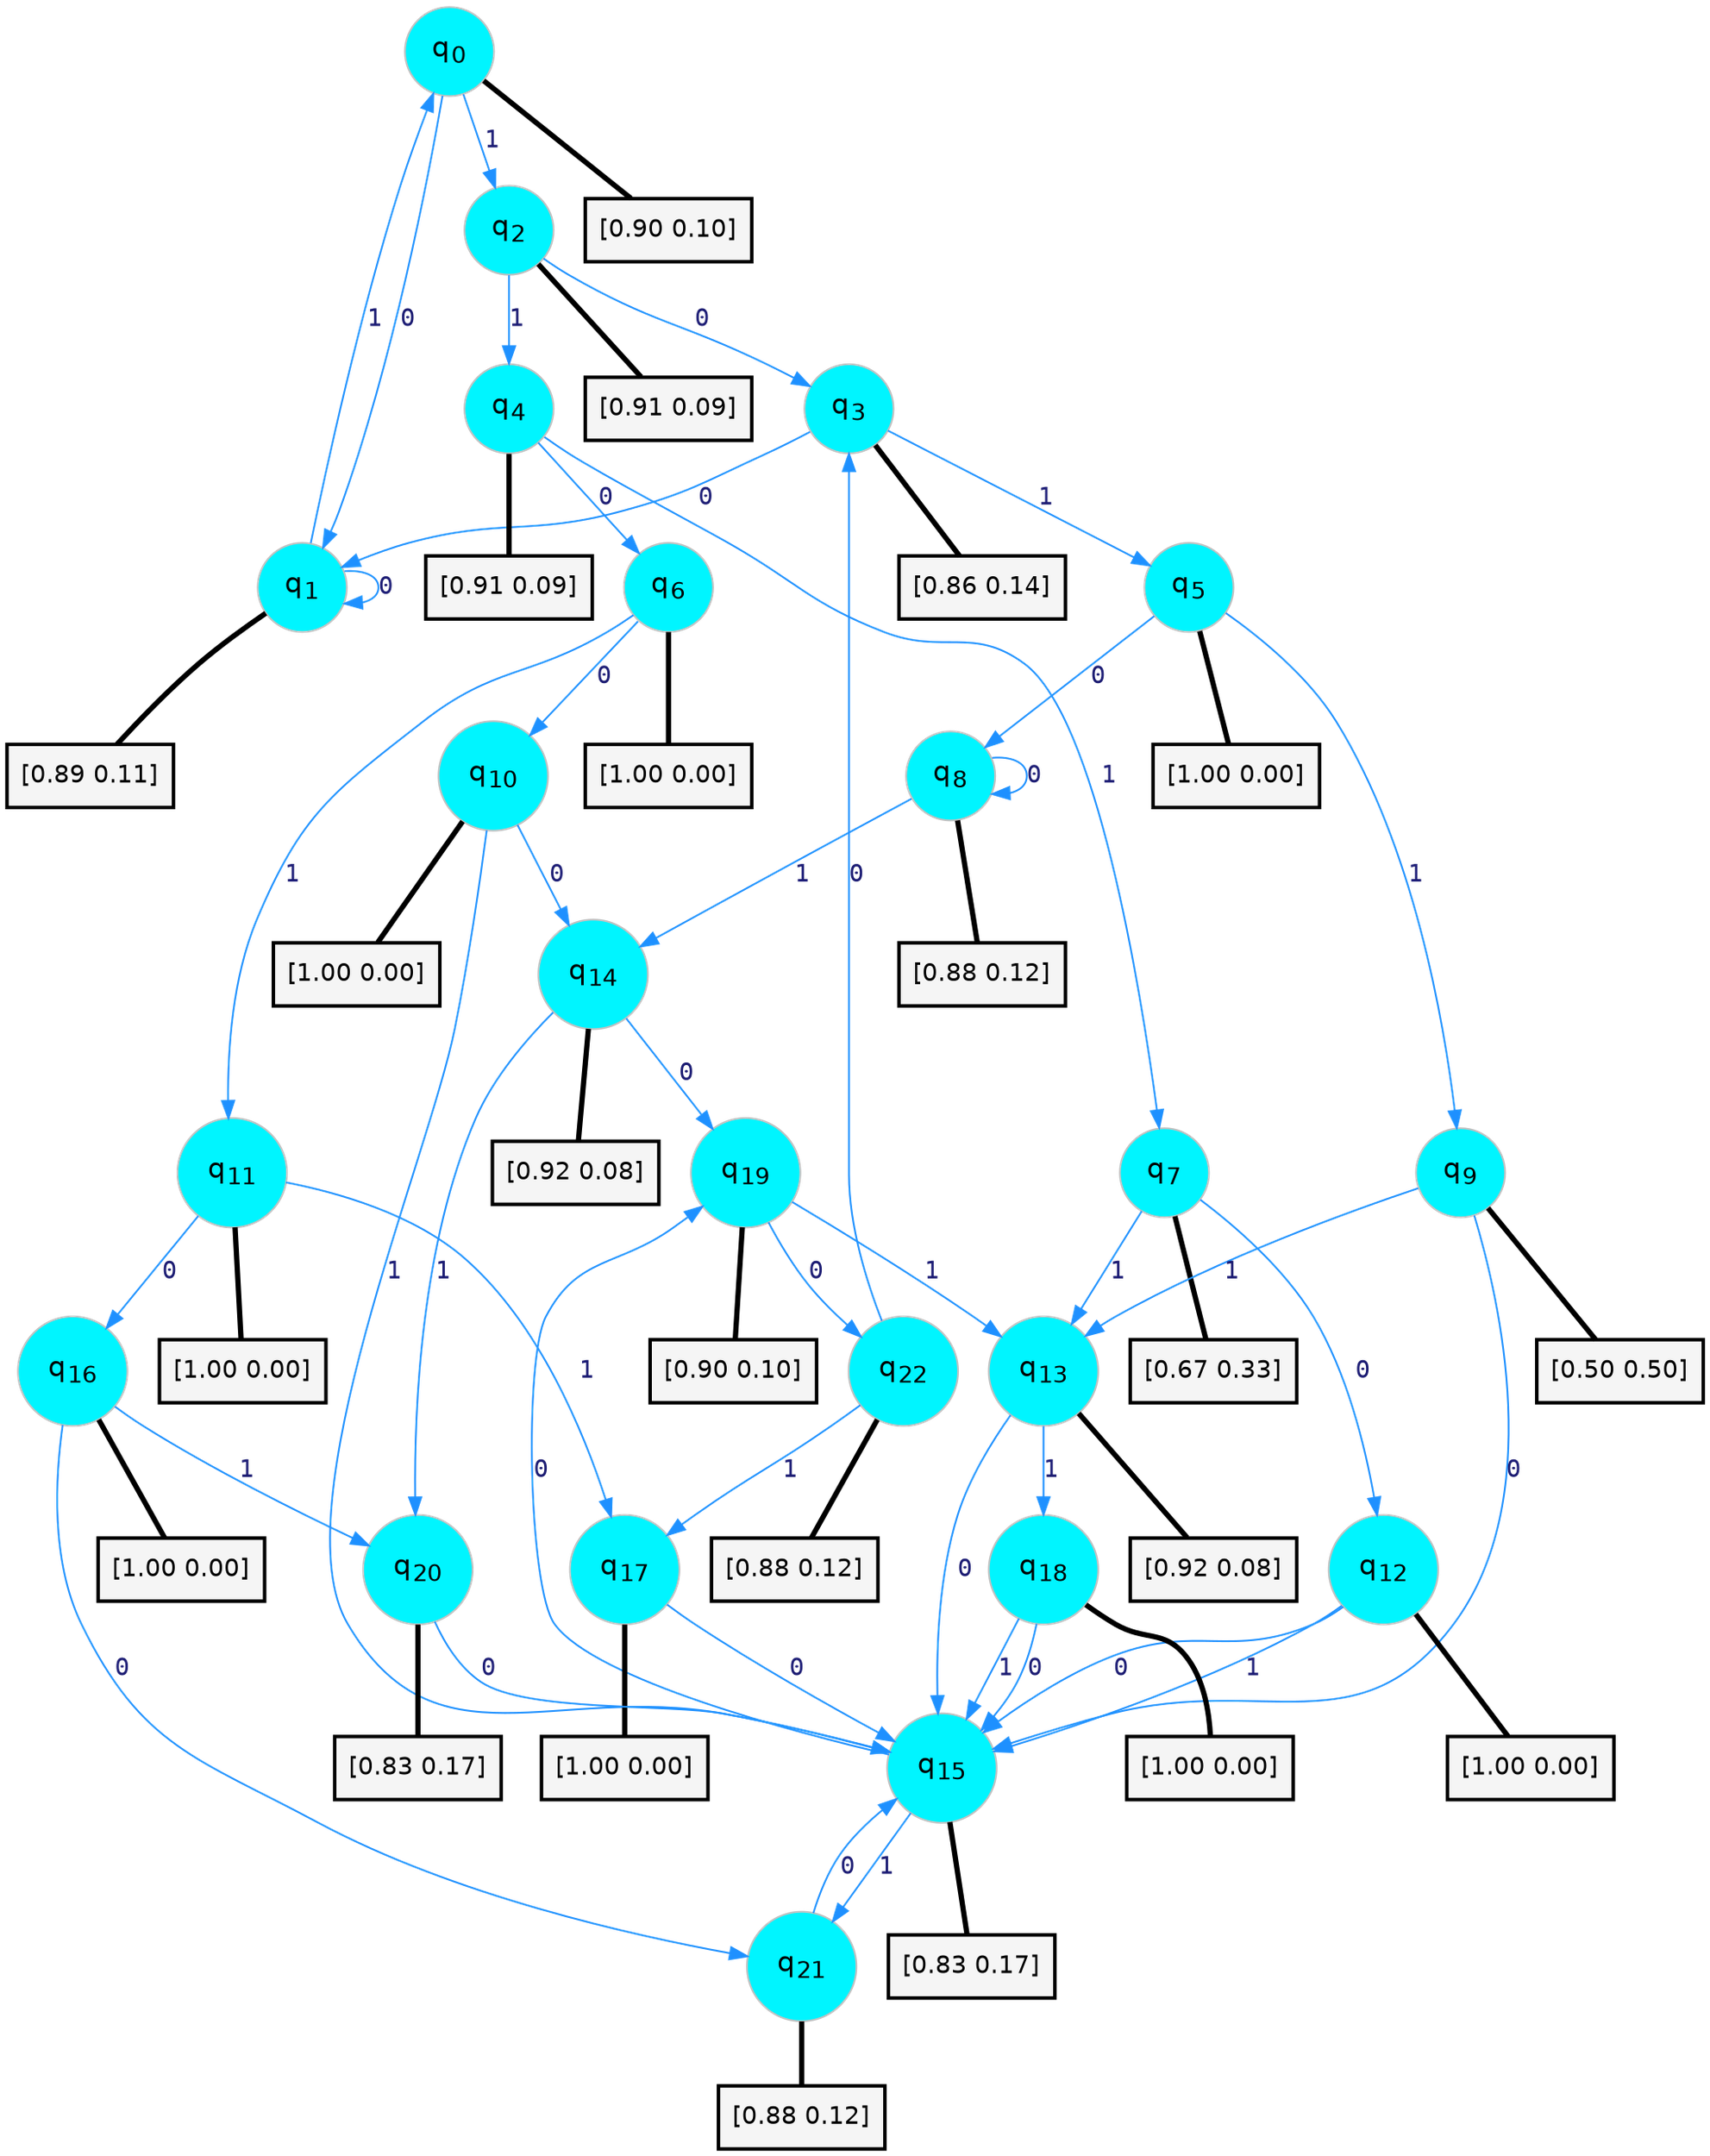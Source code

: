 digraph G {
graph [
bgcolor=transparent, dpi=300, rankdir=TD, size="40,25"];
node [
color=gray, fillcolor=turquoise1, fontcolor=black, fontname=Helvetica, fontsize=16, fontweight=bold, shape=circle, style=filled];
edge [
arrowsize=1, color=dodgerblue1, fontcolor=midnightblue, fontname=courier, fontweight=bold, penwidth=1, style=solid, weight=20];
0[label=<q<SUB>0</SUB>>];
1[label=<q<SUB>1</SUB>>];
2[label=<q<SUB>2</SUB>>];
3[label=<q<SUB>3</SUB>>];
4[label=<q<SUB>4</SUB>>];
5[label=<q<SUB>5</SUB>>];
6[label=<q<SUB>6</SUB>>];
7[label=<q<SUB>7</SUB>>];
8[label=<q<SUB>8</SUB>>];
9[label=<q<SUB>9</SUB>>];
10[label=<q<SUB>10</SUB>>];
11[label=<q<SUB>11</SUB>>];
12[label=<q<SUB>12</SUB>>];
13[label=<q<SUB>13</SUB>>];
14[label=<q<SUB>14</SUB>>];
15[label=<q<SUB>15</SUB>>];
16[label=<q<SUB>16</SUB>>];
17[label=<q<SUB>17</SUB>>];
18[label=<q<SUB>18</SUB>>];
19[label=<q<SUB>19</SUB>>];
20[label=<q<SUB>20</SUB>>];
21[label=<q<SUB>21</SUB>>];
22[label=<q<SUB>22</SUB>>];
23[label="[0.90 0.10]", shape=box,fontcolor=black, fontname=Helvetica, fontsize=14, penwidth=2, fillcolor=whitesmoke,color=black];
24[label="[0.89 0.11]", shape=box,fontcolor=black, fontname=Helvetica, fontsize=14, penwidth=2, fillcolor=whitesmoke,color=black];
25[label="[0.91 0.09]", shape=box,fontcolor=black, fontname=Helvetica, fontsize=14, penwidth=2, fillcolor=whitesmoke,color=black];
26[label="[0.86 0.14]", shape=box,fontcolor=black, fontname=Helvetica, fontsize=14, penwidth=2, fillcolor=whitesmoke,color=black];
27[label="[0.91 0.09]", shape=box,fontcolor=black, fontname=Helvetica, fontsize=14, penwidth=2, fillcolor=whitesmoke,color=black];
28[label="[1.00 0.00]", shape=box,fontcolor=black, fontname=Helvetica, fontsize=14, penwidth=2, fillcolor=whitesmoke,color=black];
29[label="[1.00 0.00]", shape=box,fontcolor=black, fontname=Helvetica, fontsize=14, penwidth=2, fillcolor=whitesmoke,color=black];
30[label="[0.67 0.33]", shape=box,fontcolor=black, fontname=Helvetica, fontsize=14, penwidth=2, fillcolor=whitesmoke,color=black];
31[label="[0.88 0.12]", shape=box,fontcolor=black, fontname=Helvetica, fontsize=14, penwidth=2, fillcolor=whitesmoke,color=black];
32[label="[0.50 0.50]", shape=box,fontcolor=black, fontname=Helvetica, fontsize=14, penwidth=2, fillcolor=whitesmoke,color=black];
33[label="[1.00 0.00]", shape=box,fontcolor=black, fontname=Helvetica, fontsize=14, penwidth=2, fillcolor=whitesmoke,color=black];
34[label="[1.00 0.00]", shape=box,fontcolor=black, fontname=Helvetica, fontsize=14, penwidth=2, fillcolor=whitesmoke,color=black];
35[label="[1.00 0.00]", shape=box,fontcolor=black, fontname=Helvetica, fontsize=14, penwidth=2, fillcolor=whitesmoke,color=black];
36[label="[0.92 0.08]", shape=box,fontcolor=black, fontname=Helvetica, fontsize=14, penwidth=2, fillcolor=whitesmoke,color=black];
37[label="[0.92 0.08]", shape=box,fontcolor=black, fontname=Helvetica, fontsize=14, penwidth=2, fillcolor=whitesmoke,color=black];
38[label="[0.83 0.17]", shape=box,fontcolor=black, fontname=Helvetica, fontsize=14, penwidth=2, fillcolor=whitesmoke,color=black];
39[label="[1.00 0.00]", shape=box,fontcolor=black, fontname=Helvetica, fontsize=14, penwidth=2, fillcolor=whitesmoke,color=black];
40[label="[1.00 0.00]", shape=box,fontcolor=black, fontname=Helvetica, fontsize=14, penwidth=2, fillcolor=whitesmoke,color=black];
41[label="[1.00 0.00]", shape=box,fontcolor=black, fontname=Helvetica, fontsize=14, penwidth=2, fillcolor=whitesmoke,color=black];
42[label="[0.90 0.10]", shape=box,fontcolor=black, fontname=Helvetica, fontsize=14, penwidth=2, fillcolor=whitesmoke,color=black];
43[label="[0.83 0.17]", shape=box,fontcolor=black, fontname=Helvetica, fontsize=14, penwidth=2, fillcolor=whitesmoke,color=black];
44[label="[0.88 0.12]", shape=box,fontcolor=black, fontname=Helvetica, fontsize=14, penwidth=2, fillcolor=whitesmoke,color=black];
45[label="[0.88 0.12]", shape=box,fontcolor=black, fontname=Helvetica, fontsize=14, penwidth=2, fillcolor=whitesmoke,color=black];
0->1 [label=0];
0->2 [label=1];
0->23 [arrowhead=none, penwidth=3,color=black];
1->1 [label=0];
1->0 [label=1];
1->24 [arrowhead=none, penwidth=3,color=black];
2->3 [label=0];
2->4 [label=1];
2->25 [arrowhead=none, penwidth=3,color=black];
3->1 [label=0];
3->5 [label=1];
3->26 [arrowhead=none, penwidth=3,color=black];
4->6 [label=0];
4->7 [label=1];
4->27 [arrowhead=none, penwidth=3,color=black];
5->8 [label=0];
5->9 [label=1];
5->28 [arrowhead=none, penwidth=3,color=black];
6->10 [label=0];
6->11 [label=1];
6->29 [arrowhead=none, penwidth=3,color=black];
7->12 [label=0];
7->13 [label=1];
7->30 [arrowhead=none, penwidth=3,color=black];
8->8 [label=0];
8->14 [label=1];
8->31 [arrowhead=none, penwidth=3,color=black];
9->15 [label=0];
9->13 [label=1];
9->32 [arrowhead=none, penwidth=3,color=black];
10->14 [label=0];
10->15 [label=1];
10->33 [arrowhead=none, penwidth=3,color=black];
11->16 [label=0];
11->17 [label=1];
11->34 [arrowhead=none, penwidth=3,color=black];
12->15 [label=0];
12->15 [label=1];
12->35 [arrowhead=none, penwidth=3,color=black];
13->15 [label=0];
13->18 [label=1];
13->36 [arrowhead=none, penwidth=3,color=black];
14->19 [label=0];
14->20 [label=1];
14->37 [arrowhead=none, penwidth=3,color=black];
15->19 [label=0];
15->21 [label=1];
15->38 [arrowhead=none, penwidth=3,color=black];
16->21 [label=0];
16->20 [label=1];
16->39 [arrowhead=none, penwidth=3,color=black];
17->15 [label=0];
17->40 [arrowhead=none, penwidth=3,color=black];
18->15 [label=0];
18->15 [label=1];
18->41 [arrowhead=none, penwidth=3,color=black];
19->22 [label=0];
19->13 [label=1];
19->42 [arrowhead=none, penwidth=3,color=black];
20->15 [label=0];
20->43 [arrowhead=none, penwidth=3,color=black];
21->15 [label=0];
21->44 [arrowhead=none, penwidth=3,color=black];
22->3 [label=0];
22->17 [label=1];
22->45 [arrowhead=none, penwidth=3,color=black];
}
